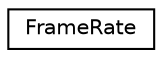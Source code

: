 digraph "Graphical Class Hierarchy"
{
 // LATEX_PDF_SIZE
  edge [fontname="Helvetica",fontsize="10",labelfontname="Helvetica",labelfontsize="10"];
  node [fontname="Helvetica",fontsize="10",shape=record];
  rankdir="LR";
  Node0 [label="FrameRate",height=0.2,width=0.4,color="black", fillcolor="white", style="filled",URL="$classFrameRate.html",tooltip=" "];
}
